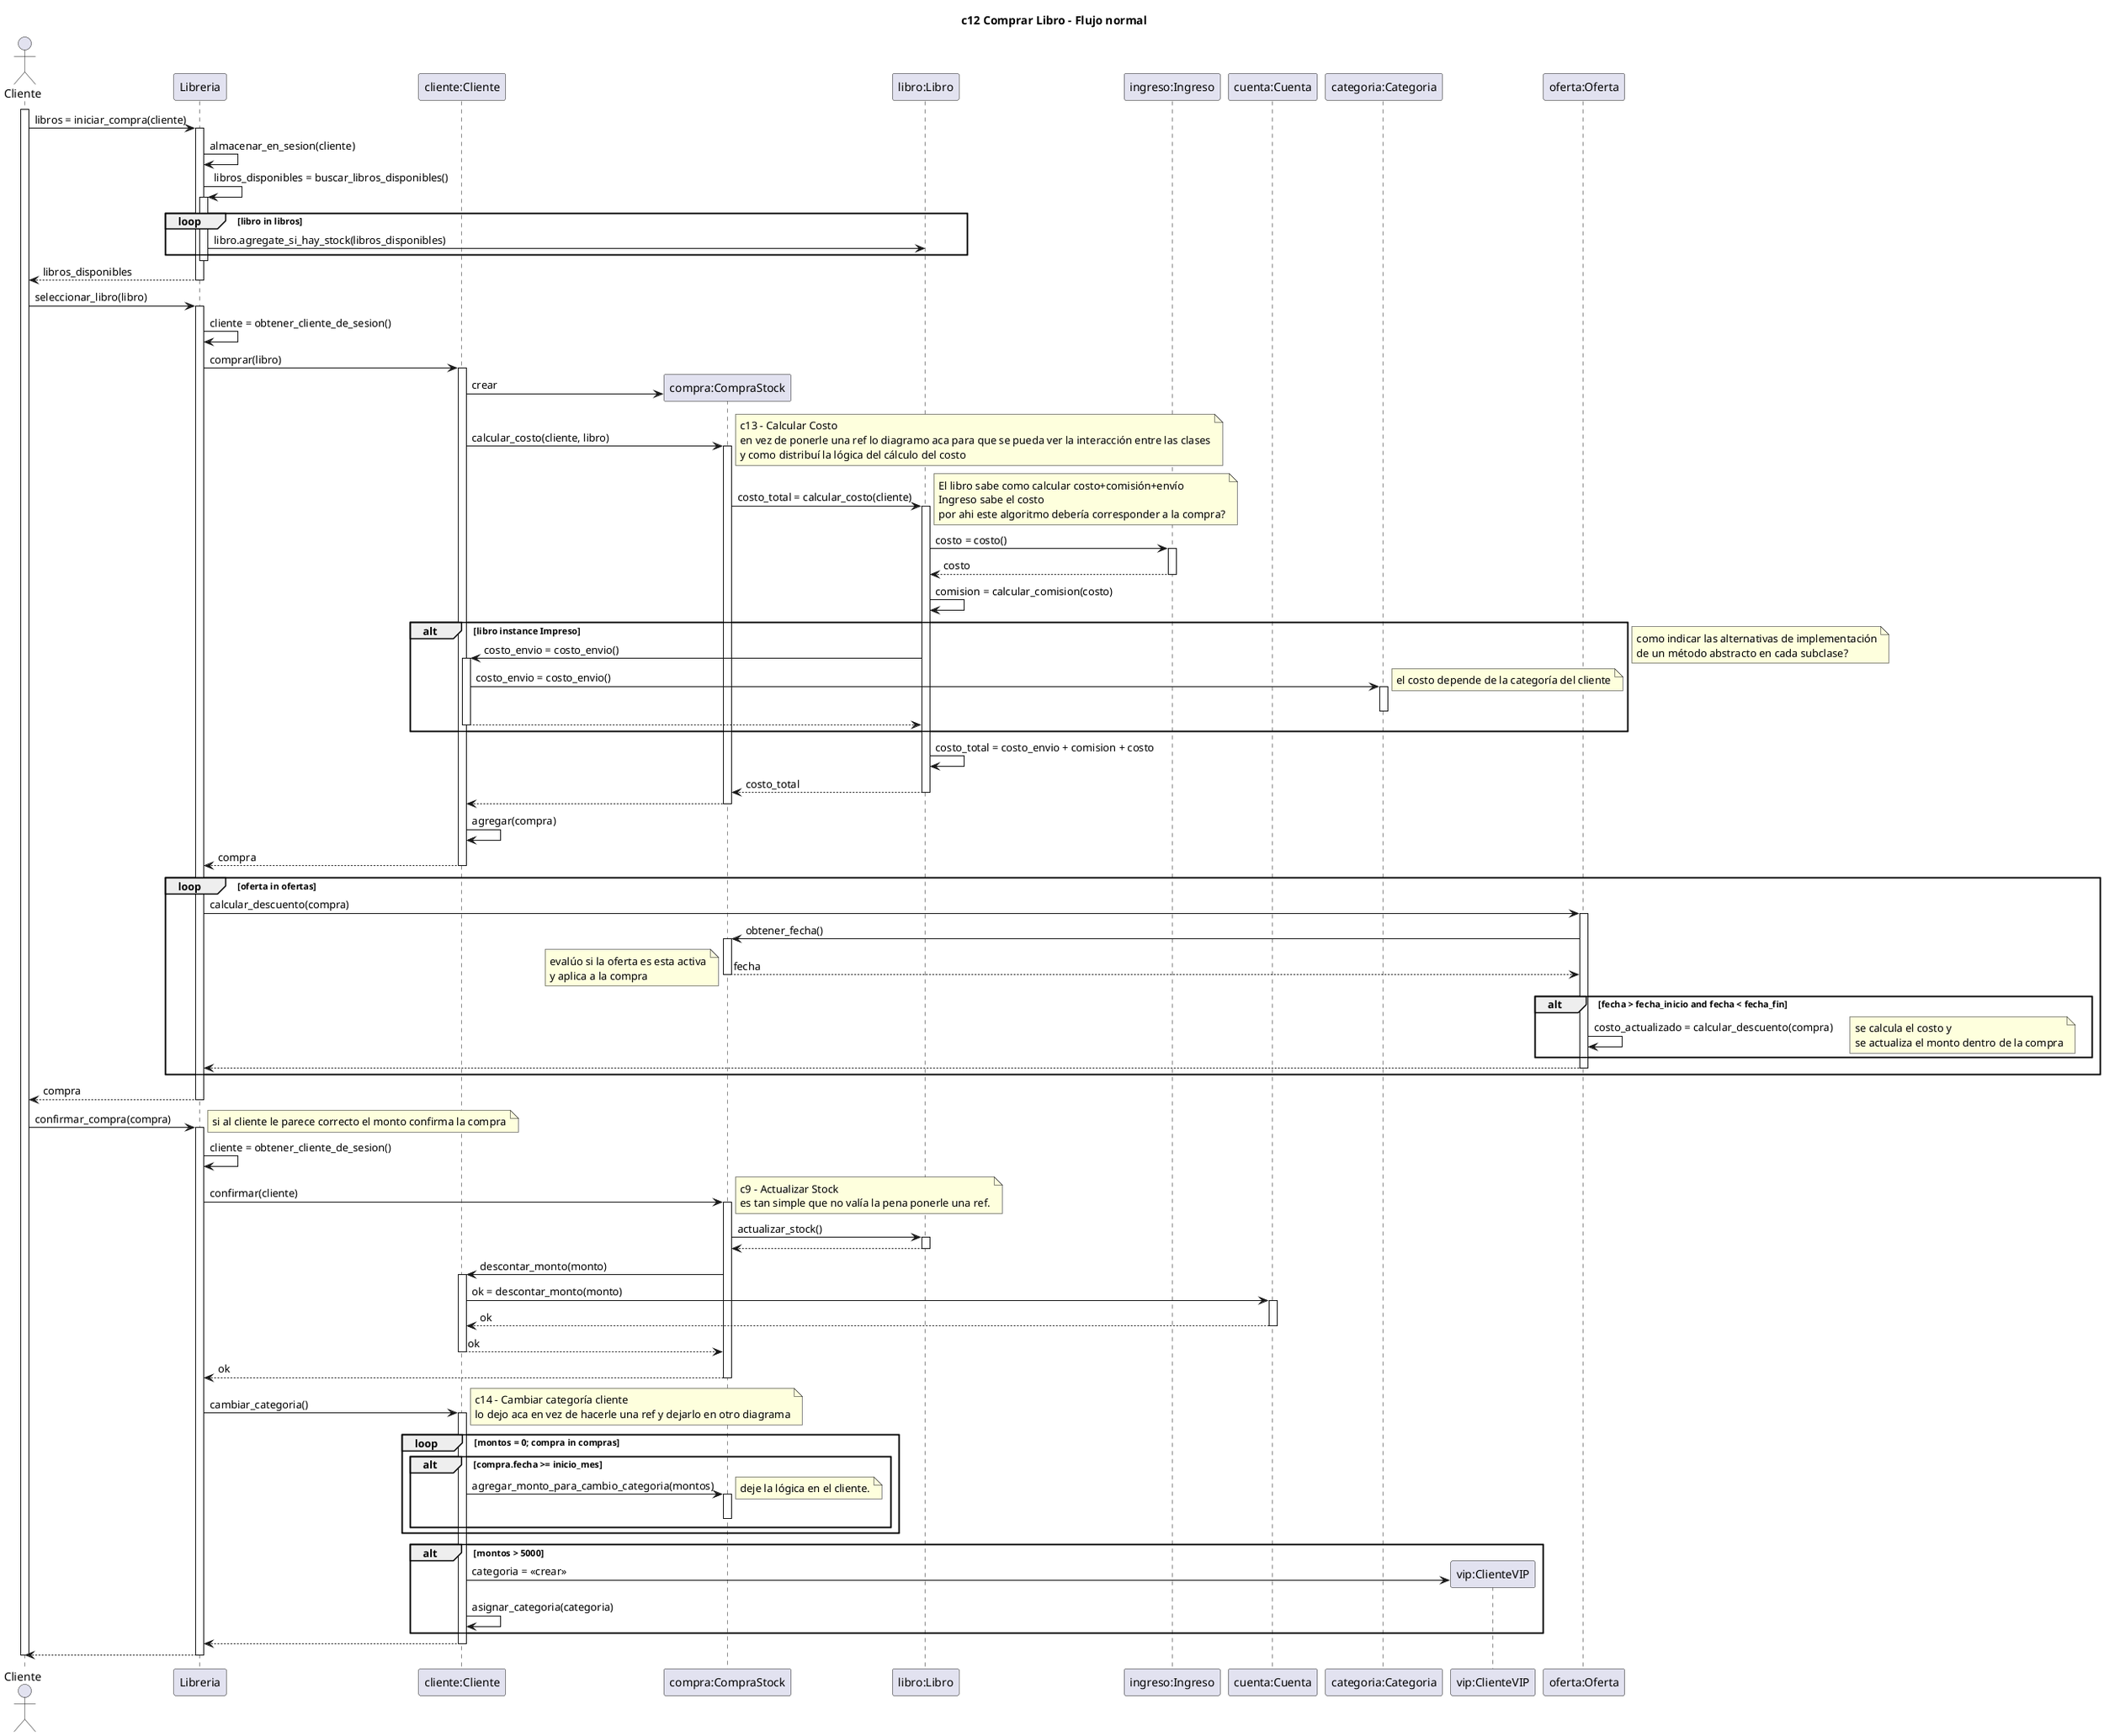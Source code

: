 
@startuml c12 Comprar Libro - Flujo normal

title c12 Comprar Libro - Flujo normal

actor Cliente as c
participant Libreria as l
participant "cliente:Cliente" as cliente
participant "compra:CompraStock" as compra
participant "libro:Libro" as libro
participant "ingreso:Ingreso" as ingreso
participant "cuenta:Cuenta" as cuenta
participant "categoria:Categoria" as categoria
participant "vip:ClienteVIP" as vip
participant "oferta:Oferta" as oferta

activate c
c -> l : libros = iniciar_compra(cliente)
activate l
    l -> l : almacenar_en_sesion(cliente)
    l -> l : libros_disponibles = buscar_libros_disponibles()
    activate l
    loop libro in libros
        l -> libro : libro.agregate_si_hay_stock(libros_disponibles)
    end
    deactivate l
    c <-- l : libros_disponibles
deactivate l

c -> l : seleccionar_libro(libro)
activate l
    l -> l : cliente = obtener_cliente_de_sesion()
    l -> cliente : comprar(libro)
    activate cliente
        cliente -> compra ** : crear
        cliente -> compra : calcular_costo(cliente, libro)
        note right : c13 - Calcular Costo\nen vez de ponerle una ref lo diagramo aca para que se pueda ver la interacción entre las clases\ny como distribuí la lógica del cálculo del costo
        activate compra
            'el costo depende del tipo de libro y del tipo de cliente
            compra -> libro : costo_total = calcular_costo(cliente)
            note right: El libro sabe como calcular costo+comisión+envío\nIngreso sabe el costo\npor ahi este algoritmo debería corresponder a la compra?
            activate libro
                libro -> ingreso : costo = costo()
                activate ingreso
                    libro <-- ingreso : costo
                deactivate ingreso
                libro -> libro : comision = calcular_comision(costo)

                alt libro instance Impreso
                    libro -> cliente : costo_envio = costo_envio()
                    activate cliente
                        cliente -> categoria : costo_envio = costo_envio()
                        note right : el costo depende de la categoría del cliente
                        activate categoria

                            'cliente <-- categoria
                        deactivate categoria

                        libro <-- cliente
                    deactivate cliente
                end
                note right: como indicar las alternativas de implementación\nde un método abstracto en cada subclase?

                libro -> libro : costo_total = costo_envio + comision + costo

                compra <-- libro : costo_total
            deactivate libro

            cliente <-- compra
        deactivate compra
        cliente -> cliente : agregar(compra)

        l <-- cliente : compra
    deactivate cliente

    loop oferta in ofertas
        l -> oferta : calcular_descuento(compra)
        activate oferta
            oferta -> compra : obtener_fecha()
            activate compra
                oferta <-- compra : fecha
            deactivate compra

            note left : evalúo si la oferta es esta activa\ny aplica a la compra
            alt fecha > fecha_inicio and fecha < fecha_fin
                oferta -> oferta : costo_actualizado = calcular_descuento(compra)
                note right : se calcula el costo y \nse actualiza el monto dentro de la compra
            end

            l <-- oferta
        deactivate oferta
    end

    return compra
deactivate l

c -> l : confirmar_compra(compra)
note right : si al cliente le parece correcto el monto confirma la compra
activate l
    l -> l : cliente = obtener_cliente_de_sesion()

    l -> compra : confirmar(cliente)
    activate compra
        note right : c9 - Actualizar Stock\nes tan simple que no valía la pena ponerle una ref.
        compra -> libro : actualizar_stock()
        activate libro
            compra <-- libro
        deactivate libro

        compra -> cliente : descontar_monto(monto)
        activate cliente
            cliente -> cuenta : ok = descontar_monto(monto)
            activate cuenta
                cliente <-- cuenta : ok
            deactivate cuenta
            
            compra <-- cliente : ok
        deactivate cliente

        l <-- compra : ok
    deactivate compra


    l -> cliente : cambiar_categoria()
    note right : c14 - Cambiar categoría cliente\nlo dejo aca en vez de hacerle una ref y dejarlo en otro diagrama
    activate cliente
        loop montos = 0; compra in compras
            alt compra.fecha >= inicio_mes
                cliente -> compra : agregar_monto_para_cambio_categoria(montos)
                note right : deje la lógica en el cliente.
                activate compra
                deactivate compra
            end
        end 
        alt montos > 5000
            cliente -> vip ** : categoria = <<crear>>
            cliente -> cliente : asignar_categoria(categoria)
        end
        l <-- cliente
    deactivate cliente

    c <-- l
deactivate l

deactivate c

@enduml


